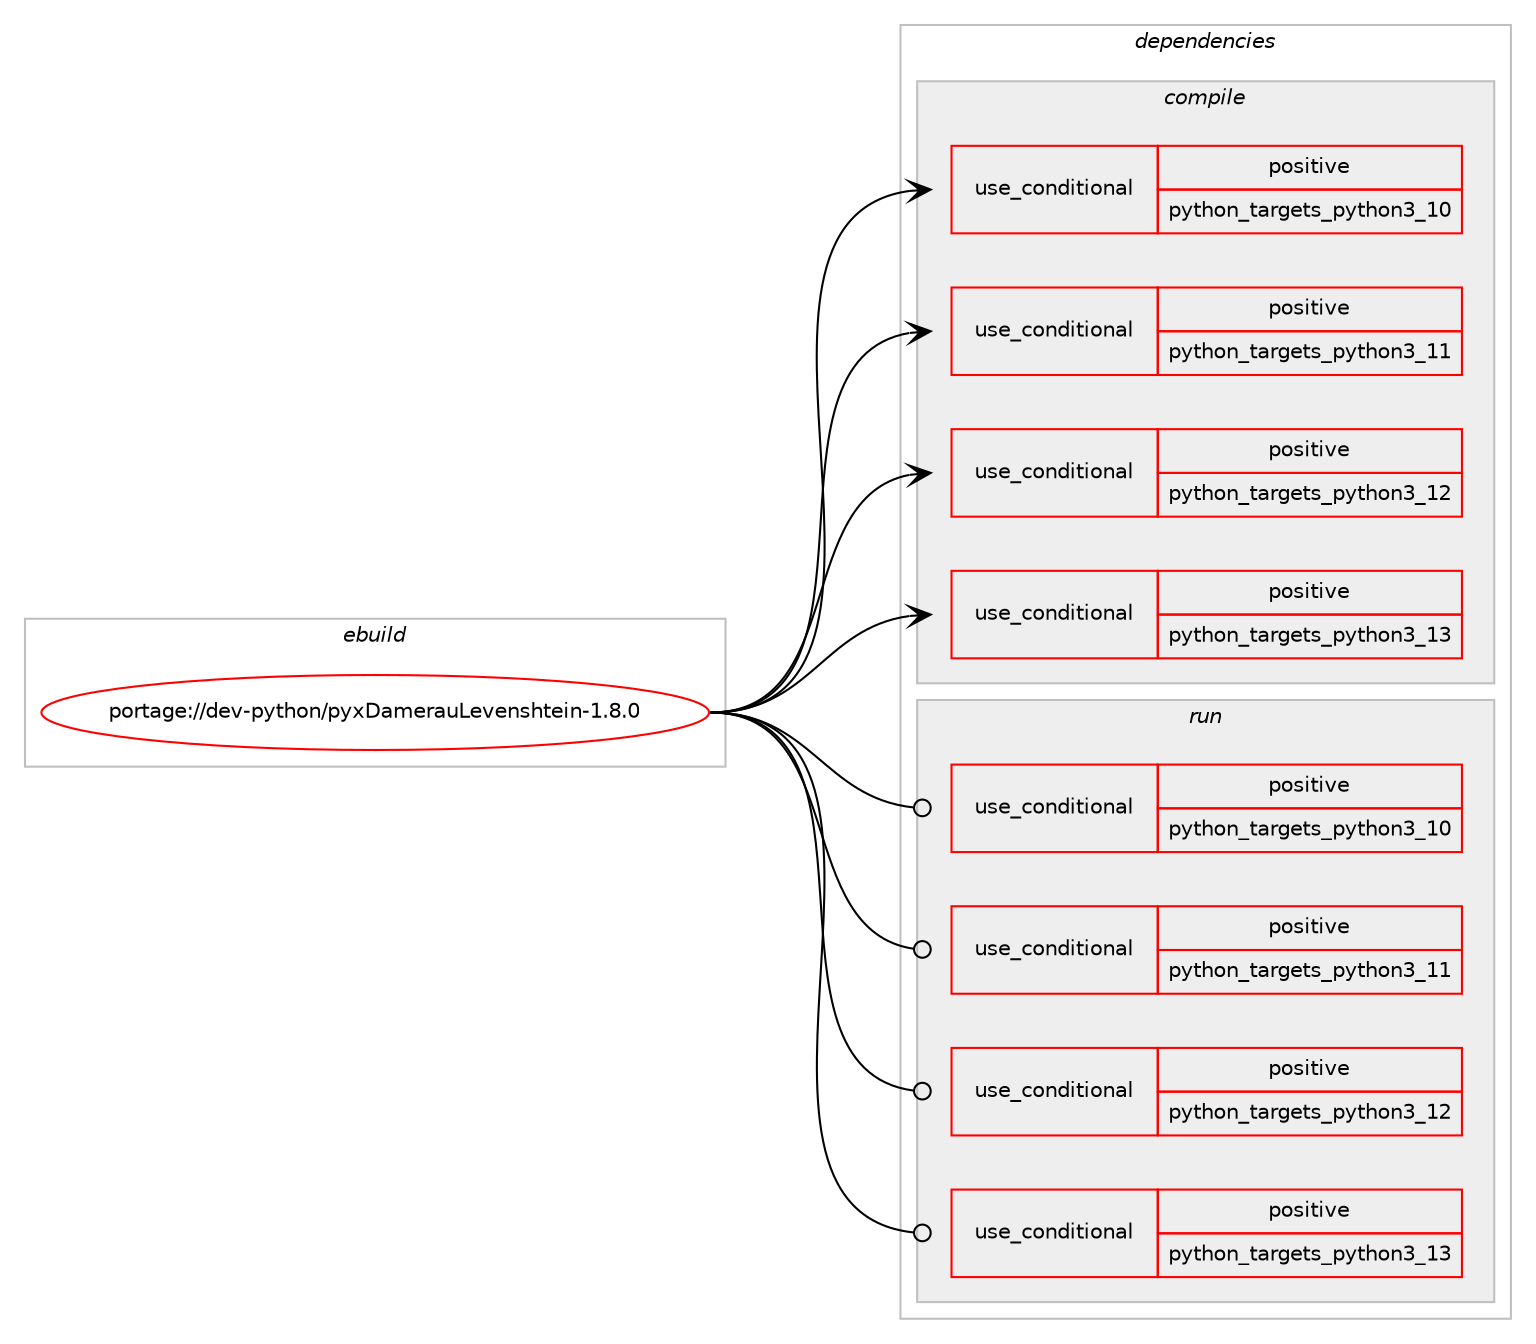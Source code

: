 digraph prolog {

# *************
# Graph options
# *************

newrank=true;
concentrate=true;
compound=true;
graph [rankdir=LR,fontname=Helvetica,fontsize=10,ranksep=1.5];#, ranksep=2.5, nodesep=0.2];
edge  [arrowhead=vee];
node  [fontname=Helvetica,fontsize=10];

# **********
# The ebuild
# **********

subgraph cluster_leftcol {
color=gray;
rank=same;
label=<<i>ebuild</i>>;
id [label="portage://dev-python/pyxDamerauLevenshtein-1.8.0", color=red, width=4, href="../dev-python/pyxDamerauLevenshtein-1.8.0.svg"];
}

# ****************
# The dependencies
# ****************

subgraph cluster_midcol {
color=gray;
label=<<i>dependencies</i>>;
subgraph cluster_compile {
fillcolor="#eeeeee";
style=filled;
label=<<i>compile</i>>;
subgraph cond37362 {
dependency80782 [label=<<TABLE BORDER="0" CELLBORDER="1" CELLSPACING="0" CELLPADDING="4"><TR><TD ROWSPAN="3" CELLPADDING="10">use_conditional</TD></TR><TR><TD>positive</TD></TR><TR><TD>python_targets_python3_10</TD></TR></TABLE>>, shape=none, color=red];
# *** BEGIN UNKNOWN DEPENDENCY TYPE (TODO) ***
# dependency80782 -> package_dependency(portage://dev-python/pyxDamerauLevenshtein-1.8.0,install,no,dev-lang,python,none,[,,],[slot(3.10)],[])
# *** END UNKNOWN DEPENDENCY TYPE (TODO) ***

}
id:e -> dependency80782:w [weight=20,style="solid",arrowhead="vee"];
subgraph cond37363 {
dependency80783 [label=<<TABLE BORDER="0" CELLBORDER="1" CELLSPACING="0" CELLPADDING="4"><TR><TD ROWSPAN="3" CELLPADDING="10">use_conditional</TD></TR><TR><TD>positive</TD></TR><TR><TD>python_targets_python3_11</TD></TR></TABLE>>, shape=none, color=red];
# *** BEGIN UNKNOWN DEPENDENCY TYPE (TODO) ***
# dependency80783 -> package_dependency(portage://dev-python/pyxDamerauLevenshtein-1.8.0,install,no,dev-lang,python,none,[,,],[slot(3.11)],[])
# *** END UNKNOWN DEPENDENCY TYPE (TODO) ***

}
id:e -> dependency80783:w [weight=20,style="solid",arrowhead="vee"];
subgraph cond37364 {
dependency80784 [label=<<TABLE BORDER="0" CELLBORDER="1" CELLSPACING="0" CELLPADDING="4"><TR><TD ROWSPAN="3" CELLPADDING="10">use_conditional</TD></TR><TR><TD>positive</TD></TR><TR><TD>python_targets_python3_12</TD></TR></TABLE>>, shape=none, color=red];
# *** BEGIN UNKNOWN DEPENDENCY TYPE (TODO) ***
# dependency80784 -> package_dependency(portage://dev-python/pyxDamerauLevenshtein-1.8.0,install,no,dev-lang,python,none,[,,],[slot(3.12)],[])
# *** END UNKNOWN DEPENDENCY TYPE (TODO) ***

}
id:e -> dependency80784:w [weight=20,style="solid",arrowhead="vee"];
subgraph cond37365 {
dependency80785 [label=<<TABLE BORDER="0" CELLBORDER="1" CELLSPACING="0" CELLPADDING="4"><TR><TD ROWSPAN="3" CELLPADDING="10">use_conditional</TD></TR><TR><TD>positive</TD></TR><TR><TD>python_targets_python3_13</TD></TR></TABLE>>, shape=none, color=red];
# *** BEGIN UNKNOWN DEPENDENCY TYPE (TODO) ***
# dependency80785 -> package_dependency(portage://dev-python/pyxDamerauLevenshtein-1.8.0,install,no,dev-lang,python,none,[,,],[slot(3.13)],[])
# *** END UNKNOWN DEPENDENCY TYPE (TODO) ***

}
id:e -> dependency80785:w [weight=20,style="solid",arrowhead="vee"];
}
subgraph cluster_compileandrun {
fillcolor="#eeeeee";
style=filled;
label=<<i>compile and run</i>>;
}
subgraph cluster_run {
fillcolor="#eeeeee";
style=filled;
label=<<i>run</i>>;
subgraph cond37366 {
dependency80786 [label=<<TABLE BORDER="0" CELLBORDER="1" CELLSPACING="0" CELLPADDING="4"><TR><TD ROWSPAN="3" CELLPADDING="10">use_conditional</TD></TR><TR><TD>positive</TD></TR><TR><TD>python_targets_python3_10</TD></TR></TABLE>>, shape=none, color=red];
# *** BEGIN UNKNOWN DEPENDENCY TYPE (TODO) ***
# dependency80786 -> package_dependency(portage://dev-python/pyxDamerauLevenshtein-1.8.0,run,no,dev-lang,python,none,[,,],[slot(3.10)],[])
# *** END UNKNOWN DEPENDENCY TYPE (TODO) ***

}
id:e -> dependency80786:w [weight=20,style="solid",arrowhead="odot"];
subgraph cond37367 {
dependency80787 [label=<<TABLE BORDER="0" CELLBORDER="1" CELLSPACING="0" CELLPADDING="4"><TR><TD ROWSPAN="3" CELLPADDING="10">use_conditional</TD></TR><TR><TD>positive</TD></TR><TR><TD>python_targets_python3_11</TD></TR></TABLE>>, shape=none, color=red];
# *** BEGIN UNKNOWN DEPENDENCY TYPE (TODO) ***
# dependency80787 -> package_dependency(portage://dev-python/pyxDamerauLevenshtein-1.8.0,run,no,dev-lang,python,none,[,,],[slot(3.11)],[])
# *** END UNKNOWN DEPENDENCY TYPE (TODO) ***

}
id:e -> dependency80787:w [weight=20,style="solid",arrowhead="odot"];
subgraph cond37368 {
dependency80788 [label=<<TABLE BORDER="0" CELLBORDER="1" CELLSPACING="0" CELLPADDING="4"><TR><TD ROWSPAN="3" CELLPADDING="10">use_conditional</TD></TR><TR><TD>positive</TD></TR><TR><TD>python_targets_python3_12</TD></TR></TABLE>>, shape=none, color=red];
# *** BEGIN UNKNOWN DEPENDENCY TYPE (TODO) ***
# dependency80788 -> package_dependency(portage://dev-python/pyxDamerauLevenshtein-1.8.0,run,no,dev-lang,python,none,[,,],[slot(3.12)],[])
# *** END UNKNOWN DEPENDENCY TYPE (TODO) ***

}
id:e -> dependency80788:w [weight=20,style="solid",arrowhead="odot"];
subgraph cond37369 {
dependency80789 [label=<<TABLE BORDER="0" CELLBORDER="1" CELLSPACING="0" CELLPADDING="4"><TR><TD ROWSPAN="3" CELLPADDING="10">use_conditional</TD></TR><TR><TD>positive</TD></TR><TR><TD>python_targets_python3_13</TD></TR></TABLE>>, shape=none, color=red];
# *** BEGIN UNKNOWN DEPENDENCY TYPE (TODO) ***
# dependency80789 -> package_dependency(portage://dev-python/pyxDamerauLevenshtein-1.8.0,run,no,dev-lang,python,none,[,,],[slot(3.13)],[])
# *** END UNKNOWN DEPENDENCY TYPE (TODO) ***

}
id:e -> dependency80789:w [weight=20,style="solid",arrowhead="odot"];
}
}

# **************
# The candidates
# **************

subgraph cluster_choices {
rank=same;
color=gray;
label=<<i>candidates</i>>;

}

}

